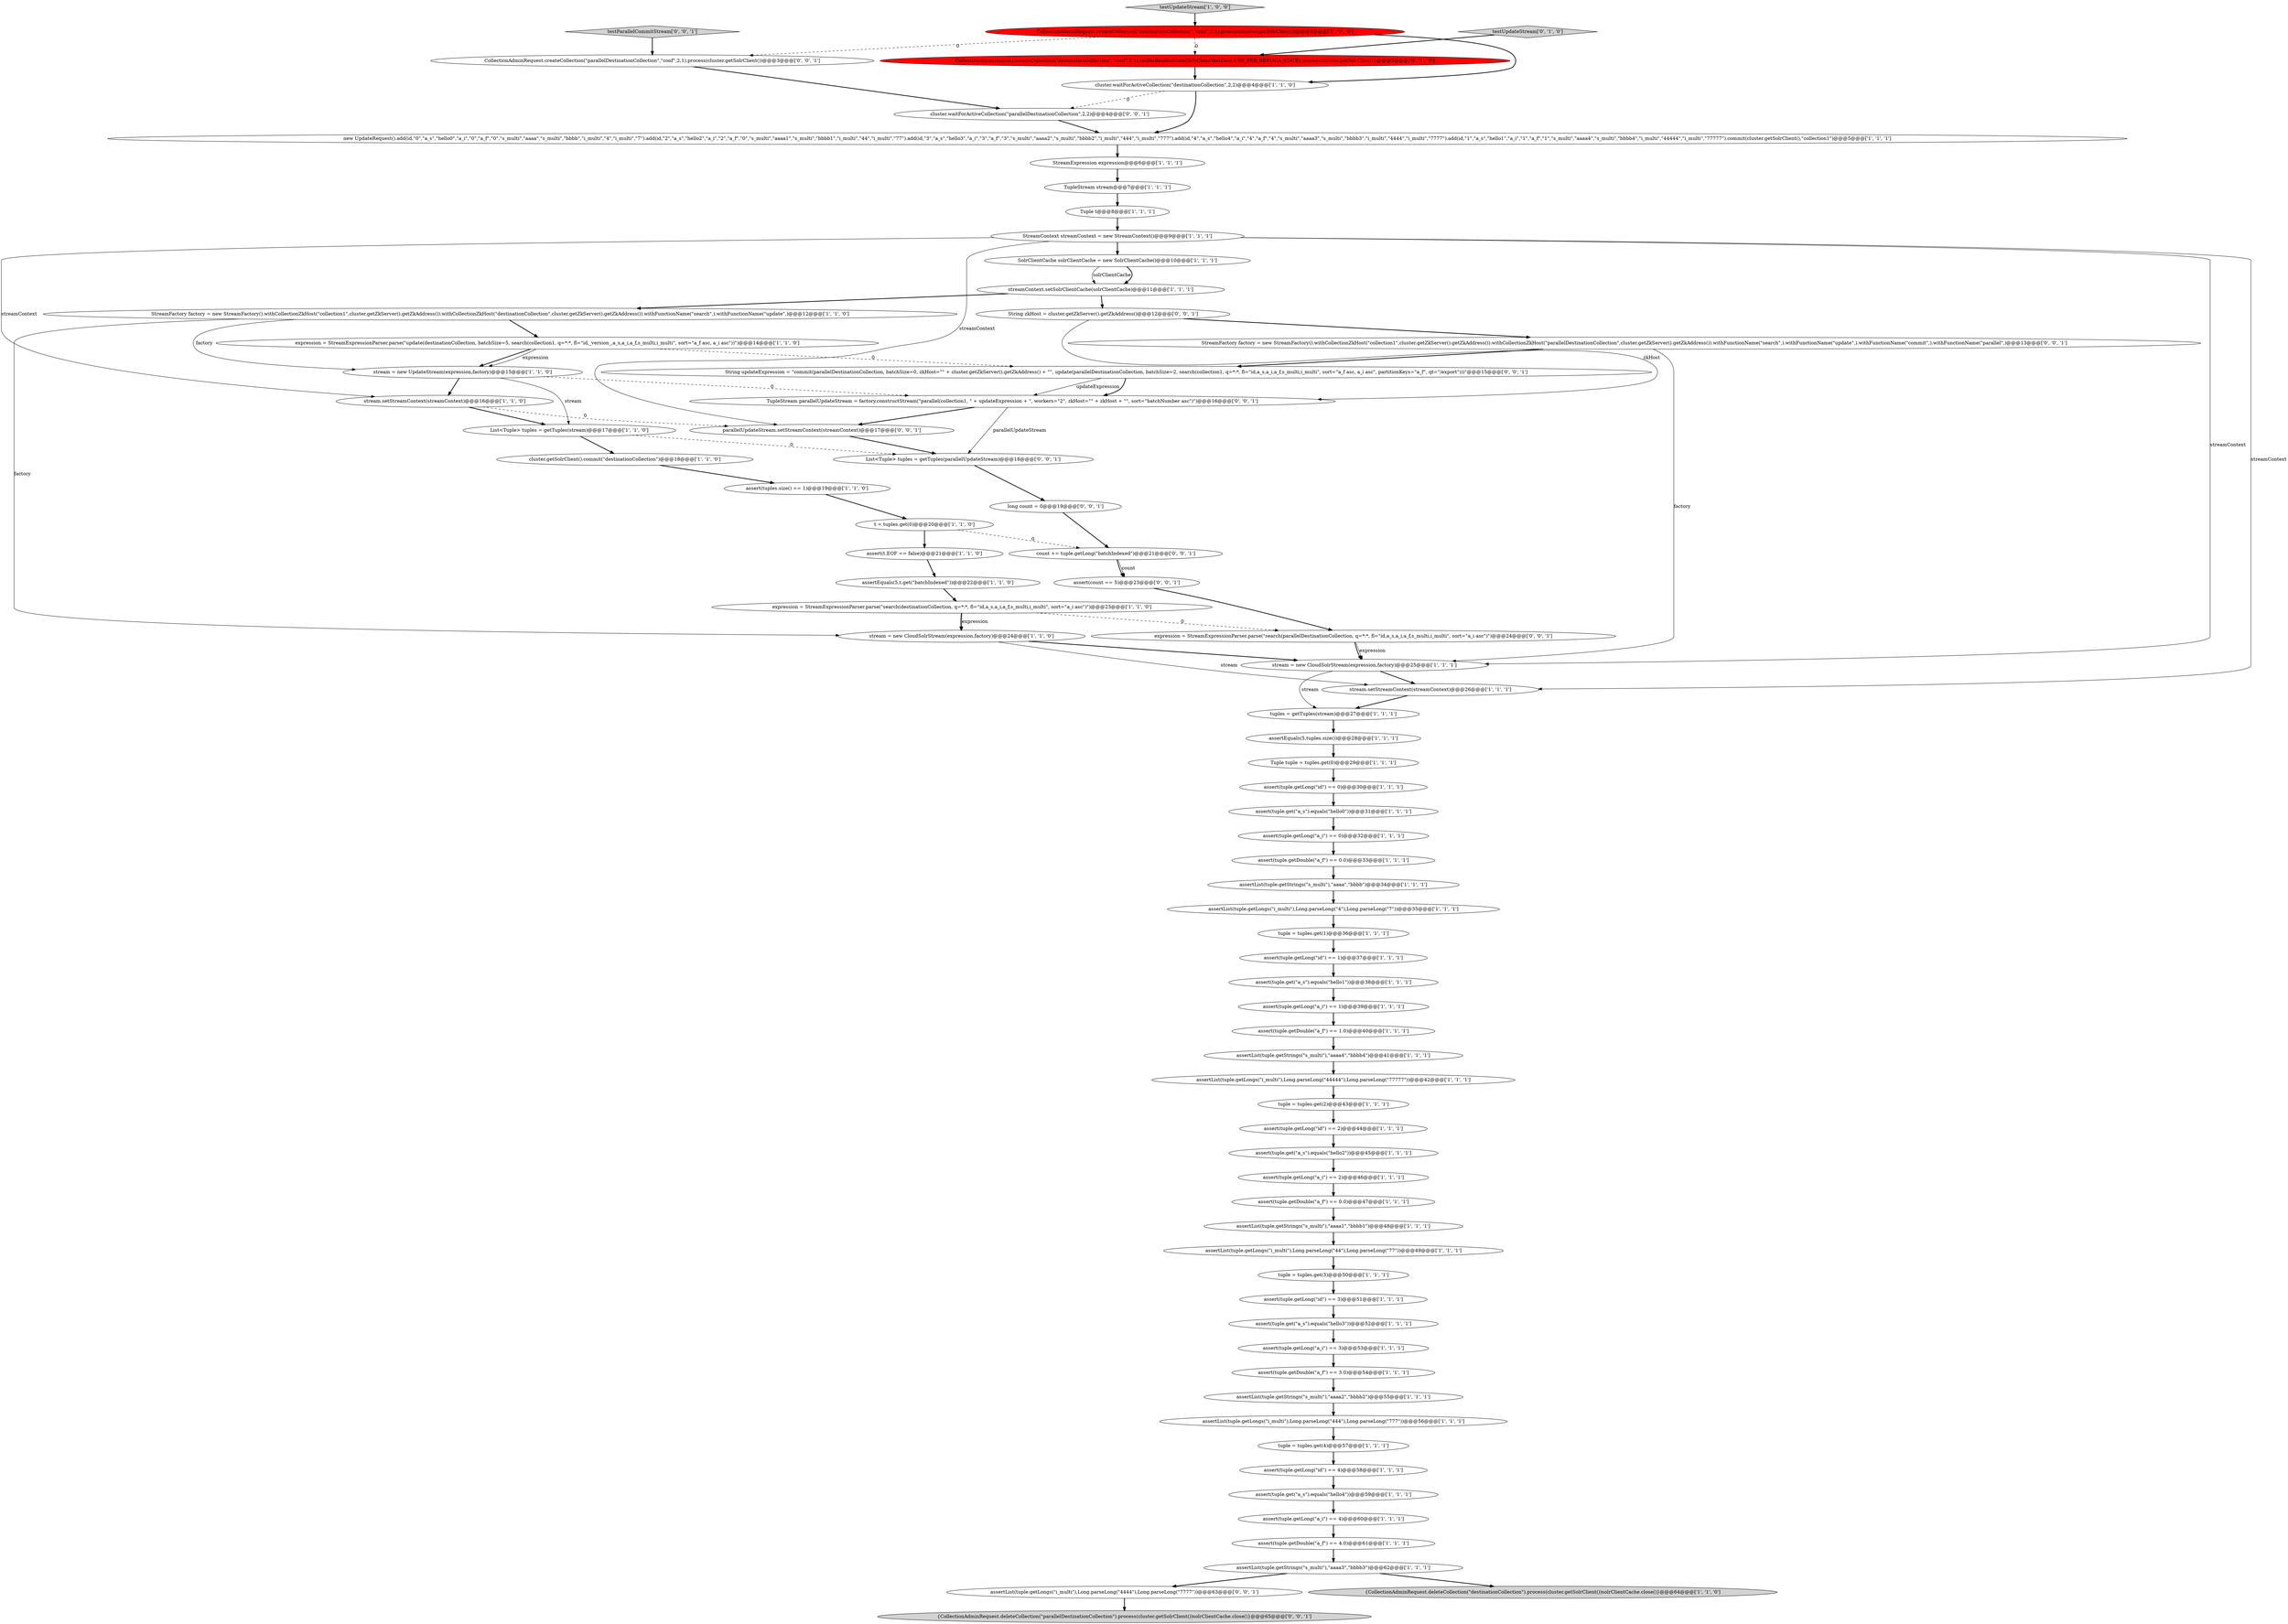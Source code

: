 digraph {
22 [style = filled, label = "assert(tuple.get(\"a_s\").equals(\"hello3\"))@@@52@@@['1', '1', '1']", fillcolor = white, shape = ellipse image = "AAA0AAABBB1BBB"];
27 [style = filled, label = "assert(tuple.getLong(\"id\") == 3)@@@51@@@['1', '1', '1']", fillcolor = white, shape = ellipse image = "AAA0AAABBB1BBB"];
7 [style = filled, label = "assert(tuple.getDouble(\"a_f\") == 4.0)@@@61@@@['1', '1', '1']", fillcolor = white, shape = ellipse image = "AAA0AAABBB1BBB"];
36 [style = filled, label = "assertList(tuple.getStrings(\"s_multi\"),\"aaaa1\",\"bbbb1\")@@@48@@@['1', '1', '1']", fillcolor = white, shape = ellipse image = "AAA0AAABBB1BBB"];
28 [style = filled, label = "StreamFactory factory = new StreamFactory().withCollectionZkHost(\"collection1\",cluster.getZkServer().getZkAddress()).withCollectionZkHost(\"destinationCollection\",cluster.getZkServer().getZkAddress()).withFunctionName(\"search\",).withFunctionName(\"update\",)@@@12@@@['1', '1', '0']", fillcolor = white, shape = ellipse image = "AAA0AAABBB1BBB"];
5 [style = filled, label = "assertList(tuple.getStrings(\"s_multi\"),\"aaaa\",\"bbbb\")@@@34@@@['1', '1', '1']", fillcolor = white, shape = ellipse image = "AAA0AAABBB1BBB"];
43 [style = filled, label = "tuple = tuples.get(1)@@@36@@@['1', '1', '1']", fillcolor = white, shape = ellipse image = "AAA0AAABBB1BBB"];
35 [style = filled, label = "streamContext.setSolrClientCache(solrClientCache)@@@11@@@['1', '1', '1']", fillcolor = white, shape = ellipse image = "AAA0AAABBB1BBB"];
58 [style = filled, label = "CollectionAdminRequest.createCollection(\"destinationCollection\",\"conf\",2,1).process(cluster.getSolrClient())@@@3@@@['1', '0', '0']", fillcolor = red, shape = ellipse image = "AAA1AAABBB1BBB"];
6 [style = filled, label = "expression = StreamExpressionParser.parse(\"update(destinationCollection, batchSize=5, search(collection1, q=*:*, fl=\"id,_version_,a_s,a_i,a_f,s_multi,i_multi\", sort=\"a_f asc, a_i asc\"))\")@@@14@@@['1', '1', '0']", fillcolor = white, shape = ellipse image = "AAA0AAABBB1BBB"];
73 [style = filled, label = "cluster.waitForActiveCollection(\"parallelDestinationCollection\",2,2)@@@4@@@['0', '0', '1']", fillcolor = white, shape = ellipse image = "AAA0AAABBB3BBB"];
45 [style = filled, label = "stream.setStreamContext(streamContext)@@@26@@@['1', '1', '1']", fillcolor = white, shape = ellipse image = "AAA0AAABBB1BBB"];
66 [style = filled, label = "assertList(tuple.getLongs(\"i_multi\"),Long.parseLong(\"4444\"),Long.parseLong(\"7777\"))@@@63@@@['0', '0', '1']", fillcolor = white, shape = ellipse image = "AAA0AAABBB3BBB"];
25 [style = filled, label = "assert(tuple.getDouble(\"a_f\") == 1.0)@@@40@@@['1', '1', '1']", fillcolor = white, shape = ellipse image = "AAA0AAABBB1BBB"];
75 [style = filled, label = "long count = 0@@@19@@@['0', '0', '1']", fillcolor = white, shape = ellipse image = "AAA0AAABBB3BBB"];
11 [style = filled, label = "tuples = getTuples(stream)@@@27@@@['1', '1', '1']", fillcolor = white, shape = ellipse image = "AAA0AAABBB1BBB"];
21 [style = filled, label = "assert(tuple.getLong(\"id\") == 1)@@@37@@@['1', '1', '1']", fillcolor = white, shape = ellipse image = "AAA0AAABBB1BBB"];
38 [style = filled, label = "stream.setStreamContext(streamContext)@@@16@@@['1', '1', '0']", fillcolor = white, shape = ellipse image = "AAA0AAABBB1BBB"];
34 [style = filled, label = "assert(tuple.getLong(\"a_i\") == 1)@@@39@@@['1', '1', '1']", fillcolor = white, shape = ellipse image = "AAA0AAABBB1BBB"];
20 [style = filled, label = "assert(tuple.getDouble(\"a_f\") == 0.0)@@@47@@@['1', '1', '1']", fillcolor = white, shape = ellipse image = "AAA0AAABBB1BBB"];
19 [style = filled, label = "TupleStream stream@@@7@@@['1', '1', '1']", fillcolor = white, shape = ellipse image = "AAA0AAABBB1BBB"];
44 [style = filled, label = "Tuple tuple = tuples.get(0)@@@29@@@['1', '1', '1']", fillcolor = white, shape = ellipse image = "AAA0AAABBB1BBB"];
51 [style = filled, label = "assert(tuple.getLong(\"id\") == 2)@@@44@@@['1', '1', '1']", fillcolor = white, shape = ellipse image = "AAA0AAABBB1BBB"];
55 [style = filled, label = "tuple = tuples.get(4)@@@57@@@['1', '1', '1']", fillcolor = white, shape = ellipse image = "AAA0AAABBB1BBB"];
62 [style = filled, label = "CollectionAdminRequest.createCollection(\"destinationCollection\",\"conf\",2,1).setPerReplicaState(SolrCloudTestCase.USE_PER_REPLICA_STATE).process(cluster.getSolrClient())@@@3@@@['0', '1', '0']", fillcolor = red, shape = ellipse image = "AAA1AAABBB2BBB"];
56 [style = filled, label = "StreamExpression expression@@@6@@@['1', '1', '1']", fillcolor = white, shape = ellipse image = "AAA0AAABBB1BBB"];
13 [style = filled, label = "assert(tuple.get(\"a_s\").equals(\"hello1\"))@@@38@@@['1', '1', '1']", fillcolor = white, shape = ellipse image = "AAA0AAABBB1BBB"];
24 [style = filled, label = "assertList(tuple.getLongs(\"i_multi\"),Long.parseLong(\"444\"),Long.parseLong(\"777\"))@@@56@@@['1', '1', '1']", fillcolor = white, shape = ellipse image = "AAA0AAABBB1BBB"];
33 [style = filled, label = "assert(tuple.get(\"a_s\").equals(\"hello4\"))@@@59@@@['1', '1', '1']", fillcolor = white, shape = ellipse image = "AAA0AAABBB1BBB"];
1 [style = filled, label = "Tuple t@@@8@@@['1', '1', '1']", fillcolor = white, shape = ellipse image = "AAA0AAABBB1BBB"];
41 [style = filled, label = "expression = StreamExpressionParser.parse(\"search(destinationCollection, q=*:*, fl=\"id,a_s,a_i,a_f,s_multi,i_multi\", sort=\"a_i asc\")\")@@@23@@@['1', '1', '0']", fillcolor = white, shape = ellipse image = "AAA0AAABBB1BBB"];
0 [style = filled, label = "assert(tuple.getLong(\"a_i\") == 0)@@@32@@@['1', '1', '1']", fillcolor = white, shape = ellipse image = "AAA0AAABBB1BBB"];
4 [style = filled, label = "assert(tuple.getLong(\"a_i\") == 3)@@@53@@@['1', '1', '1']", fillcolor = white, shape = ellipse image = "AAA0AAABBB1BBB"];
63 [style = filled, label = "parallelUpdateStream.setStreamContext(streamContext)@@@17@@@['0', '0', '1']", fillcolor = white, shape = ellipse image = "AAA0AAABBB3BBB"];
42 [style = filled, label = "assert(tuples.size() == 1)@@@19@@@['1', '1', '0']", fillcolor = white, shape = ellipse image = "AAA0AAABBB1BBB"];
39 [style = filled, label = "assertList(tuple.getLongs(\"i_multi\"),Long.parseLong(\"4\"),Long.parseLong(\"7\"))@@@35@@@['1', '1', '1']", fillcolor = white, shape = ellipse image = "AAA0AAABBB1BBB"];
47 [style = filled, label = "stream = new CloudSolrStream(expression,factory)@@@25@@@['1', '1', '1']", fillcolor = white, shape = ellipse image = "AAA0AAABBB1BBB"];
72 [style = filled, label = "expression = StreamExpressionParser.parse(\"search(parallelDestinationCollection, q=*:*, fl=\"id,a_s,a_i,a_f,s_multi,i_multi\", sort=\"a_i asc\")\")@@@24@@@['0', '0', '1']", fillcolor = white, shape = ellipse image = "AAA0AAABBB3BBB"];
16 [style = filled, label = "tuple = tuples.get(3)@@@50@@@['1', '1', '1']", fillcolor = white, shape = ellipse image = "AAA0AAABBB1BBB"];
15 [style = filled, label = "assertList(tuple.getStrings(\"s_multi\"),\"aaaa3\",\"bbbb3\")@@@62@@@['1', '1', '1']", fillcolor = white, shape = ellipse image = "AAA0AAABBB1BBB"];
17 [style = filled, label = "assertList(tuple.getLongs(\"i_multi\"),Long.parseLong(\"44\"),Long.parseLong(\"77\"))@@@49@@@['1', '1', '1']", fillcolor = white, shape = ellipse image = "AAA0AAABBB1BBB"];
32 [style = filled, label = "stream = new UpdateStream(expression,factory)@@@15@@@['1', '1', '0']", fillcolor = white, shape = ellipse image = "AAA0AAABBB1BBB"];
37 [style = filled, label = "assert(tuple.getDouble(\"a_f\") == 3.0)@@@54@@@['1', '1', '1']", fillcolor = white, shape = ellipse image = "AAA0AAABBB1BBB"];
40 [style = filled, label = "stream = new CloudSolrStream(expression,factory)@@@24@@@['1', '1', '0']", fillcolor = white, shape = ellipse image = "AAA0AAABBB1BBB"];
64 [style = filled, label = "List<Tuple> tuples = getTuples(parallelUpdateStream)@@@18@@@['0', '0', '1']", fillcolor = white, shape = ellipse image = "AAA0AAABBB3BBB"];
69 [style = filled, label = "assert(count == 5)@@@23@@@['0', '0', '1']", fillcolor = white, shape = ellipse image = "AAA0AAABBB3BBB"];
76 [style = filled, label = "CollectionAdminRequest.createCollection(\"parallelDestinationCollection\",\"conf\",2,1).process(cluster.getSolrClient())@@@3@@@['0', '0', '1']", fillcolor = white, shape = ellipse image = "AAA0AAABBB3BBB"];
2 [style = filled, label = "assert(tuple.getLong(\"id\") == 0)@@@30@@@['1', '1', '1']", fillcolor = white, shape = ellipse image = "AAA0AAABBB1BBB"];
53 [style = filled, label = "assertEquals(5,t.get(\"batchIndexed\"))@@@22@@@['1', '1', '0']", fillcolor = white, shape = ellipse image = "AAA0AAABBB1BBB"];
68 [style = filled, label = "String zkHost = cluster.getZkServer().getZkAddress()@@@12@@@['0', '0', '1']", fillcolor = white, shape = ellipse image = "AAA0AAABBB3BBB"];
61 [style = filled, label = "testUpdateStream['0', '1', '0']", fillcolor = lightgray, shape = diamond image = "AAA0AAABBB2BBB"];
10 [style = filled, label = "assert(tuple.getLong(\"a_i\") == 4)@@@60@@@['1', '1', '1']", fillcolor = white, shape = ellipse image = "AAA0AAABBB1BBB"];
23 [style = filled, label = "StreamContext streamContext = new StreamContext()@@@9@@@['1', '1', '1']", fillcolor = white, shape = ellipse image = "AAA0AAABBB1BBB"];
57 [style = filled, label = "assertList(tuple.getStrings(\"s_multi\"),\"aaaa2\",\"bbbb2\")@@@55@@@['1', '1', '1']", fillcolor = white, shape = ellipse image = "AAA0AAABBB1BBB"];
46 [style = filled, label = "tuple = tuples.get(2)@@@43@@@['1', '1', '1']", fillcolor = white, shape = ellipse image = "AAA0AAABBB1BBB"];
50 [style = filled, label = "cluster.getSolrClient().commit(\"destinationCollection\")@@@18@@@['1', '1', '0']", fillcolor = white, shape = ellipse image = "AAA0AAABBB1BBB"];
71 [style = filled, label = "StreamFactory factory = new StreamFactory().withCollectionZkHost(\"collection1\",cluster.getZkServer().getZkAddress()).withCollectionZkHost(\"parallelDestinationCollection\",cluster.getZkServer().getZkAddress()).withFunctionName(\"search\",).withFunctionName(\"update\",).withFunctionName(\"commit\",).withFunctionName(\"parallel\",)@@@13@@@['0', '0', '1']", fillcolor = white, shape = ellipse image = "AAA0AAABBB3BBB"];
3 [style = filled, label = "assert(tuple.getLong(\"id\") == 4)@@@58@@@['1', '1', '1']", fillcolor = white, shape = ellipse image = "AAA0AAABBB1BBB"];
52 [style = filled, label = "assert(tuple.getLong(\"a_i\") == 2)@@@46@@@['1', '1', '1']", fillcolor = white, shape = ellipse image = "AAA0AAABBB1BBB"];
65 [style = filled, label = "String updateExpression = \"commit(parallelDestinationCollection, batchSize=0, zkHost=\"\" + cluster.getZkServer().getZkAddress() + \"\", update(parallelDestinationCollection, batchSize=2, search(collection1, q=*:*, fl=\"id,a_s,a_i,a_f,s_multi,i_multi\", sort=\"a_f asc, a_i asc\", partitionKeys=\"a_f\", qt=\"/export\")))\"@@@15@@@['0', '0', '1']", fillcolor = white, shape = ellipse image = "AAA0AAABBB3BBB"];
49 [style = filled, label = "cluster.waitForActiveCollection(\"destinationCollection\",2,2)@@@4@@@['1', '1', '0']", fillcolor = white, shape = ellipse image = "AAA0AAABBB1BBB"];
59 [style = filled, label = "assert(tuple.get(\"a_s\").equals(\"hello2\"))@@@45@@@['1', '1', '1']", fillcolor = white, shape = ellipse image = "AAA0AAABBB1BBB"];
29 [style = filled, label = "SolrClientCache solrClientCache = new SolrClientCache()@@@10@@@['1', '1', '1']", fillcolor = white, shape = ellipse image = "AAA0AAABBB1BBB"];
8 [style = filled, label = "assert(tuple.get(\"a_s\").equals(\"hello0\"))@@@31@@@['1', '1', '1']", fillcolor = white, shape = ellipse image = "AAA0AAABBB1BBB"];
12 [style = filled, label = "List<Tuple> tuples = getTuples(stream)@@@17@@@['1', '1', '0']", fillcolor = white, shape = ellipse image = "AAA0AAABBB1BBB"];
70 [style = filled, label = "{CollectionAdminRequest.deleteCollection(\"parallelDestinationCollection\").process(cluster.getSolrClient())solrClientCache.close()}@@@65@@@['0', '0', '1']", fillcolor = lightgray, shape = ellipse image = "AAA0AAABBB3BBB"];
77 [style = filled, label = "TupleStream parallelUpdateStream = factory.constructStream(\"parallel(collection1, \" + updateExpression + \", workers=\"2\", zkHost=\"\" + zkHost + \"\", sort=\"batchNumber asc\")\")@@@16@@@['0', '0', '1']", fillcolor = white, shape = ellipse image = "AAA0AAABBB3BBB"];
67 [style = filled, label = "testParallelCommitStream['0', '0', '1']", fillcolor = lightgray, shape = diamond image = "AAA0AAABBB3BBB"];
31 [style = filled, label = "assertList(tuple.getStrings(\"s_multi\"),\"aaaa4\",\"bbbb4\")@@@41@@@['1', '1', '1']", fillcolor = white, shape = ellipse image = "AAA0AAABBB1BBB"];
30 [style = filled, label = "new UpdateRequest().add(id,\"0\",\"a_s\",\"hello0\",\"a_i\",\"0\",\"a_f\",\"0\",\"s_multi\",\"aaaa\",\"s_multi\",\"bbbb\",\"i_multi\",\"4\",\"i_multi\",\"7\").add(id,\"2\",\"a_s\",\"hello2\",\"a_i\",\"2\",\"a_f\",\"0\",\"s_multi\",\"aaaa1\",\"s_multi\",\"bbbb1\",\"i_multi\",\"44\",\"i_multi\",\"77\").add(id,\"3\",\"a_s\",\"hello3\",\"a_i\",\"3\",\"a_f\",\"3\",\"s_multi\",\"aaaa2\",\"s_multi\",\"bbbb2\",\"i_multi\",\"444\",\"i_multi\",\"777\").add(id,\"4\",\"a_s\",\"hello4\",\"a_i\",\"4\",\"a_f\",\"4\",\"s_multi\",\"aaaa3\",\"s_multi\",\"bbbb3\",\"i_multi\",\"4444\",\"i_multi\",\"7777\").add(id,\"1\",\"a_s\",\"hello1\",\"a_i\",\"1\",\"a_f\",\"1\",\"s_multi\",\"aaaa4\",\"s_multi\",\"bbbb4\",\"i_multi\",\"44444\",\"i_multi\",\"77777\").commit(cluster.getSolrClient(),\"collection1\")@@@5@@@['1', '1', '1']", fillcolor = white, shape = ellipse image = "AAA0AAABBB1BBB"];
18 [style = filled, label = "{CollectionAdminRequest.deleteCollection(\"destinationCollection\").process(cluster.getSolrClient())solrClientCache.close()}@@@64@@@['1', '1', '0']", fillcolor = lightgray, shape = ellipse image = "AAA0AAABBB1BBB"];
9 [style = filled, label = "assert(tuple.getDouble(\"a_f\") == 0.0)@@@33@@@['1', '1', '1']", fillcolor = white, shape = ellipse image = "AAA0AAABBB1BBB"];
26 [style = filled, label = "assertEquals(5,tuples.size())@@@28@@@['1', '1', '1']", fillcolor = white, shape = ellipse image = "AAA0AAABBB1BBB"];
14 [style = filled, label = "t = tuples.get(0)@@@20@@@['1', '1', '0']", fillcolor = white, shape = ellipse image = "AAA0AAABBB1BBB"];
54 [style = filled, label = "assert(t.EOF == false)@@@21@@@['1', '1', '0']", fillcolor = white, shape = ellipse image = "AAA0AAABBB1BBB"];
48 [style = filled, label = "assertList(tuple.getLongs(\"i_multi\"),Long.parseLong(\"44444\"),Long.parseLong(\"77777\"))@@@42@@@['1', '1', '1']", fillcolor = white, shape = ellipse image = "AAA0AAABBB1BBB"];
74 [style = filled, label = "count += tuple.getLong(\"batchIndexed\")@@@21@@@['0', '0', '1']", fillcolor = white, shape = ellipse image = "AAA0AAABBB3BBB"];
60 [style = filled, label = "testUpdateStream['1', '0', '0']", fillcolor = lightgray, shape = diamond image = "AAA0AAABBB1BBB"];
74->69 [style = bold, label=""];
28->6 [style = bold, label=""];
28->32 [style = solid, label="factory"];
77->64 [style = solid, label="parallelUpdateStream"];
41->72 [style = dashed, label="0"];
65->77 [style = solid, label="updateExpression"];
23->38 [style = solid, label="streamContext"];
38->12 [style = bold, label=""];
1->23 [style = bold, label=""];
22->4 [style = bold, label=""];
25->31 [style = bold, label=""];
23->29 [style = bold, label=""];
8->0 [style = bold, label=""];
46->51 [style = bold, label=""];
19->1 [style = bold, label=""];
76->73 [style = bold, label=""];
31->48 [style = bold, label=""];
53->41 [style = bold, label=""];
40->47 [style = bold, label=""];
69->72 [style = bold, label=""];
62->49 [style = bold, label=""];
9->5 [style = bold, label=""];
54->53 [style = bold, label=""];
72->47 [style = bold, label=""];
71->47 [style = solid, label="factory"];
36->17 [style = bold, label=""];
71->65 [style = bold, label=""];
17->16 [style = bold, label=""];
21->13 [style = bold, label=""];
6->32 [style = bold, label=""];
44->2 [style = bold, label=""];
13->34 [style = bold, label=""];
5->39 [style = bold, label=""];
24->55 [style = bold, label=""];
73->30 [style = bold, label=""];
15->66 [style = bold, label=""];
75->74 [style = bold, label=""];
29->35 [style = solid, label="solrClientCache"];
6->32 [style = solid, label="expression"];
3->33 [style = bold, label=""];
49->73 [style = dashed, label="0"];
27->22 [style = bold, label=""];
10->7 [style = bold, label=""];
64->75 [style = bold, label=""];
57->24 [style = bold, label=""];
45->11 [style = bold, label=""];
32->12 [style = solid, label="stream"];
35->28 [style = bold, label=""];
32->77 [style = dashed, label="0"];
29->35 [style = bold, label=""];
11->26 [style = bold, label=""];
72->47 [style = solid, label="expression"];
66->70 [style = bold, label=""];
23->45 [style = solid, label="streamContext"];
16->27 [style = bold, label=""];
40->45 [style = solid, label="stream"];
77->63 [style = bold, label=""];
65->77 [style = bold, label=""];
58->49 [style = bold, label=""];
42->14 [style = bold, label=""];
48->46 [style = bold, label=""];
60->58 [style = bold, label=""];
12->64 [style = dashed, label="0"];
74->69 [style = solid, label="count"];
50->42 [style = bold, label=""];
41->40 [style = bold, label=""];
49->30 [style = bold, label=""];
26->44 [style = bold, label=""];
38->63 [style = dashed, label="0"];
7->15 [style = bold, label=""];
47->45 [style = bold, label=""];
14->74 [style = dashed, label="0"];
20->36 [style = bold, label=""];
61->62 [style = bold, label=""];
67->76 [style = bold, label=""];
37->57 [style = bold, label=""];
43->21 [style = bold, label=""];
28->40 [style = solid, label="factory"];
12->50 [style = bold, label=""];
0->9 [style = bold, label=""];
34->25 [style = bold, label=""];
63->64 [style = bold, label=""];
35->68 [style = bold, label=""];
39->43 [style = bold, label=""];
59->52 [style = bold, label=""];
33->10 [style = bold, label=""];
55->3 [style = bold, label=""];
15->18 [style = bold, label=""];
47->11 [style = solid, label="stream"];
52->20 [style = bold, label=""];
58->62 [style = dashed, label="0"];
51->59 [style = bold, label=""];
32->38 [style = bold, label=""];
14->54 [style = bold, label=""];
4->37 [style = bold, label=""];
68->71 [style = bold, label=""];
56->19 [style = bold, label=""];
30->56 [style = bold, label=""];
68->77 [style = solid, label="zkHost"];
41->40 [style = solid, label="expression"];
6->65 [style = dashed, label="0"];
23->63 [style = solid, label="streamContext"];
58->76 [style = dashed, label="0"];
2->8 [style = bold, label=""];
23->47 [style = solid, label="streamContext"];
}
